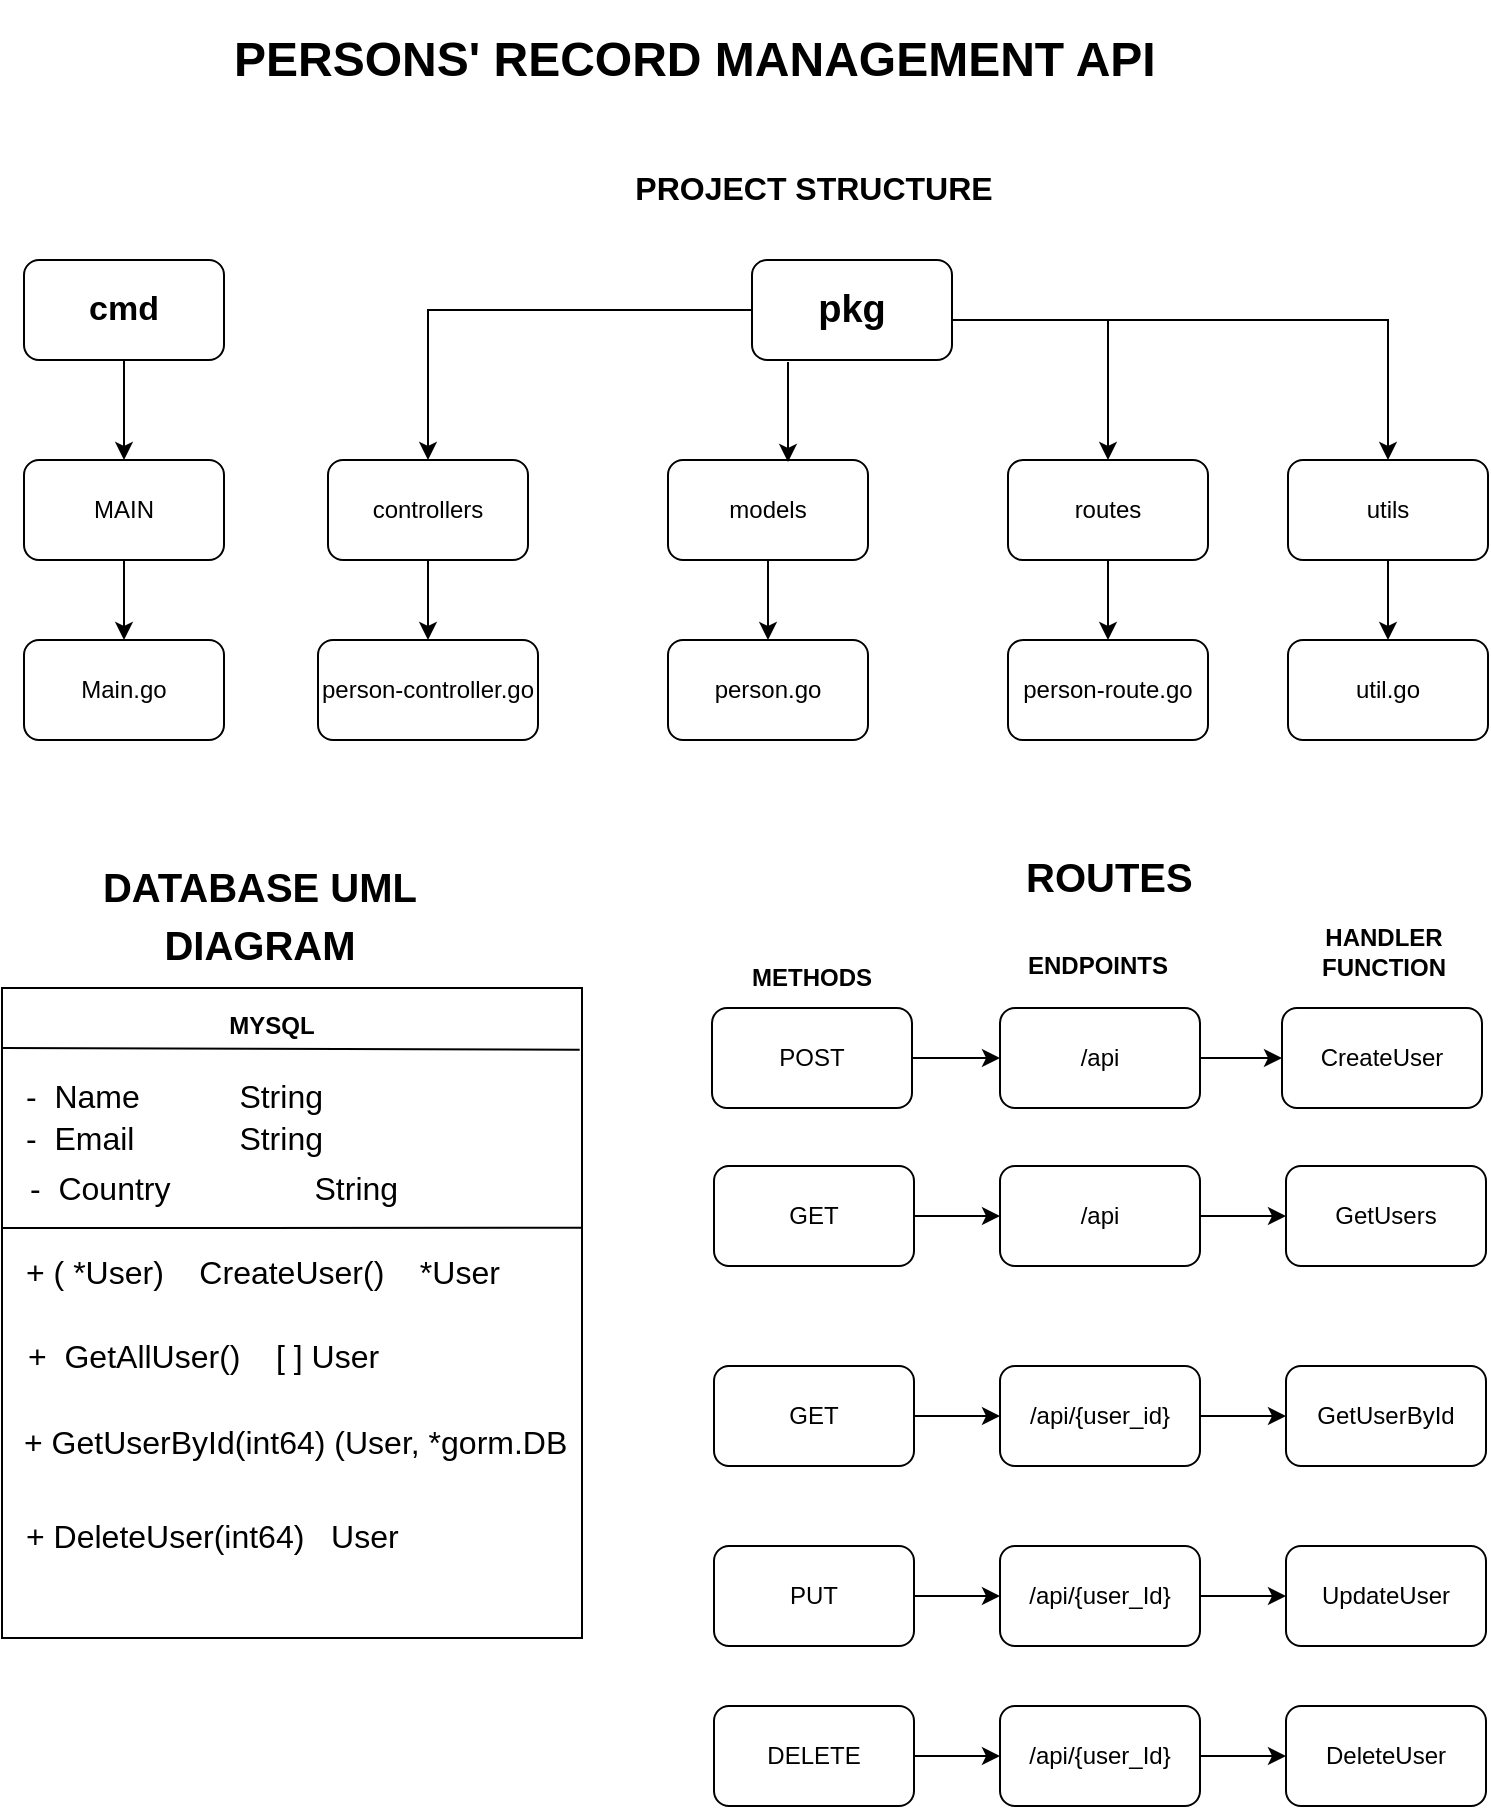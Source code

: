 <mxfile version="21.7.5" type="github">
  <diagram name="Page-1" id="aCiQO6UszsXGfQdciSwg">
    <mxGraphModel dx="818" dy="624" grid="1" gridSize="10" guides="1" tooltips="1" connect="1" arrows="1" fold="1" page="1" pageScale="1" pageWidth="850" pageHeight="1100" math="0" shadow="0">
      <root>
        <mxCell id="0" />
        <mxCell id="1" parent="0" />
        <mxCell id="0l53LQ4JQti2SCicIk5T-1" value="&lt;h1&gt;PERSONS&#39; RECORD MANAGEMENT API&lt;/h1&gt;" style="text;html=1;strokeColor=none;fillColor=none;spacing=5;spacingTop=-20;whiteSpace=wrap;overflow=hidden;rounded=0;" parent="1" vertex="1">
          <mxGeometry x="180" y="10" width="490" height="40" as="geometry" />
        </mxCell>
        <mxCell id="0l53LQ4JQti2SCicIk5T-87" value="" style="group" parent="1" vertex="1" connectable="0">
          <mxGeometry x="69" y="74" width="743" height="829" as="geometry" />
        </mxCell>
        <mxCell id="0l53LQ4JQti2SCicIk5T-2" value="&lt;b style=&quot;font-size: 16px;&quot;&gt;PROJECT STRUCTURE&lt;/b&gt;" style="text;html=1;strokeColor=none;fillColor=none;align=center;verticalAlign=middle;whiteSpace=wrap;rounded=0;fontSize=16;" parent="0l53LQ4JQti2SCicIk5T-87" vertex="1">
          <mxGeometry x="291" width="230" height="40" as="geometry" />
        </mxCell>
        <mxCell id="0l53LQ4JQti2SCicIk5T-33" value="" style="group;fontStyle=4" parent="0l53LQ4JQti2SCicIk5T-87" vertex="1" connectable="0">
          <mxGeometry x="11" y="56" width="732" height="240" as="geometry" />
        </mxCell>
        <mxCell id="0l53LQ4JQti2SCicIk5T-4" value="&lt;font style=&quot;font-size: 17px;&quot;&gt;&lt;b&gt;cmd&lt;/b&gt;&lt;/font&gt;" style="rounded=1;whiteSpace=wrap;html=1;" parent="0l53LQ4JQti2SCicIk5T-33" vertex="1">
          <mxGeometry width="100" height="50" as="geometry" />
        </mxCell>
        <mxCell id="0l53LQ4JQti2SCicIk5T-6" value="MAIN" style="rounded=1;whiteSpace=wrap;html=1;" parent="0l53LQ4JQti2SCicIk5T-33" vertex="1">
          <mxGeometry y="100" width="100" height="50" as="geometry" />
        </mxCell>
        <mxCell id="0l53LQ4JQti2SCicIk5T-30" value="" style="edgeStyle=orthogonalEdgeStyle;rounded=0;orthogonalLoop=1;jettySize=auto;html=1;" parent="0l53LQ4JQti2SCicIk5T-33" source="0l53LQ4JQti2SCicIk5T-4" target="0l53LQ4JQti2SCicIk5T-6" edge="1">
          <mxGeometry relative="1" as="geometry" />
        </mxCell>
        <mxCell id="0l53LQ4JQti2SCicIk5T-7" value="Main.go" style="rounded=1;whiteSpace=wrap;html=1;" parent="0l53LQ4JQti2SCicIk5T-33" vertex="1">
          <mxGeometry y="190" width="100" height="50" as="geometry" />
        </mxCell>
        <mxCell id="0l53LQ4JQti2SCicIk5T-31" value="" style="edgeStyle=orthogonalEdgeStyle;rounded=0;orthogonalLoop=1;jettySize=auto;html=1;" parent="0l53LQ4JQti2SCicIk5T-33" source="0l53LQ4JQti2SCicIk5T-6" target="0l53LQ4JQti2SCicIk5T-7" edge="1">
          <mxGeometry relative="1" as="geometry" />
        </mxCell>
        <mxCell id="0l53LQ4JQti2SCicIk5T-32" value="" style="group" parent="0l53LQ4JQti2SCicIk5T-33" vertex="1" connectable="0">
          <mxGeometry x="147" width="585" height="240" as="geometry" />
        </mxCell>
        <mxCell id="0l53LQ4JQti2SCicIk5T-8" value="&lt;font style=&quot;font-size: 19px;&quot;&gt;&lt;b&gt;pkg&lt;/b&gt;&lt;/font&gt;" style="rounded=1;whiteSpace=wrap;html=1;" parent="0l53LQ4JQti2SCicIk5T-32" vertex="1">
          <mxGeometry x="217" width="100" height="50" as="geometry" />
        </mxCell>
        <mxCell id="0l53LQ4JQti2SCicIk5T-9" value="controllers" style="rounded=1;whiteSpace=wrap;html=1;" parent="0l53LQ4JQti2SCicIk5T-32" vertex="1">
          <mxGeometry x="5" y="100" width="100" height="50" as="geometry" />
        </mxCell>
        <mxCell id="0l53LQ4JQti2SCicIk5T-10" value="models" style="rounded=1;whiteSpace=wrap;html=1;" parent="0l53LQ4JQti2SCicIk5T-32" vertex="1">
          <mxGeometry x="175" y="100" width="100" height="50" as="geometry" />
        </mxCell>
        <mxCell id="0l53LQ4JQti2SCicIk5T-11" value="routes" style="rounded=1;whiteSpace=wrap;html=1;" parent="0l53LQ4JQti2SCicIk5T-32" vertex="1">
          <mxGeometry x="345" y="100" width="100" height="50" as="geometry" />
        </mxCell>
        <mxCell id="0l53LQ4JQti2SCicIk5T-12" value="utils" style="rounded=1;whiteSpace=wrap;html=1;" parent="0l53LQ4JQti2SCicIk5T-32" vertex="1">
          <mxGeometry x="485" y="100" width="100" height="50" as="geometry" />
        </mxCell>
        <mxCell id="0l53LQ4JQti2SCicIk5T-13" value="person-controller.go" style="rounded=1;whiteSpace=wrap;html=1;" parent="0l53LQ4JQti2SCicIk5T-32" vertex="1">
          <mxGeometry y="190" width="110" height="50" as="geometry" />
        </mxCell>
        <mxCell id="0l53LQ4JQti2SCicIk5T-21" value="" style="edgeStyle=orthogonalEdgeStyle;rounded=0;orthogonalLoop=1;jettySize=auto;html=1;" parent="0l53LQ4JQti2SCicIk5T-32" source="0l53LQ4JQti2SCicIk5T-9" target="0l53LQ4JQti2SCicIk5T-13" edge="1">
          <mxGeometry relative="1" as="geometry" />
        </mxCell>
        <mxCell id="0l53LQ4JQti2SCicIk5T-14" value="person.go" style="rounded=1;whiteSpace=wrap;html=1;" parent="0l53LQ4JQti2SCicIk5T-32" vertex="1">
          <mxGeometry x="175" y="190" width="100" height="50" as="geometry" />
        </mxCell>
        <mxCell id="0l53LQ4JQti2SCicIk5T-22" value="" style="edgeStyle=orthogonalEdgeStyle;rounded=0;orthogonalLoop=1;jettySize=auto;html=1;" parent="0l53LQ4JQti2SCicIk5T-32" source="0l53LQ4JQti2SCicIk5T-10" target="0l53LQ4JQti2SCicIk5T-14" edge="1">
          <mxGeometry relative="1" as="geometry" />
        </mxCell>
        <mxCell id="0l53LQ4JQti2SCicIk5T-15" value="person-route.go" style="rounded=1;whiteSpace=wrap;html=1;" parent="0l53LQ4JQti2SCicIk5T-32" vertex="1">
          <mxGeometry x="345" y="190" width="100" height="50" as="geometry" />
        </mxCell>
        <mxCell id="0l53LQ4JQti2SCicIk5T-23" value="" style="edgeStyle=orthogonalEdgeStyle;rounded=0;orthogonalLoop=1;jettySize=auto;html=1;" parent="0l53LQ4JQti2SCicIk5T-32" source="0l53LQ4JQti2SCicIk5T-11" target="0l53LQ4JQti2SCicIk5T-15" edge="1">
          <mxGeometry relative="1" as="geometry" />
        </mxCell>
        <mxCell id="0l53LQ4JQti2SCicIk5T-16" value="util.go" style="rounded=1;whiteSpace=wrap;html=1;" parent="0l53LQ4JQti2SCicIk5T-32" vertex="1">
          <mxGeometry x="485" y="190" width="100" height="50" as="geometry" />
        </mxCell>
        <mxCell id="0l53LQ4JQti2SCicIk5T-24" value="" style="edgeStyle=orthogonalEdgeStyle;rounded=0;orthogonalLoop=1;jettySize=auto;html=1;" parent="0l53LQ4JQti2SCicIk5T-32" source="0l53LQ4JQti2SCicIk5T-12" target="0l53LQ4JQti2SCicIk5T-16" edge="1">
          <mxGeometry relative="1" as="geometry" />
        </mxCell>
        <mxCell id="0l53LQ4JQti2SCicIk5T-26" value="" style="endArrow=classic;html=1;rounded=0;entryX=0.5;entryY=0;entryDx=0;entryDy=0;exitX=0;exitY=0.5;exitDx=0;exitDy=0;" parent="0l53LQ4JQti2SCicIk5T-32" source="0l53LQ4JQti2SCicIk5T-8" target="0l53LQ4JQti2SCicIk5T-9" edge="1">
          <mxGeometry width="50" height="50" relative="1" as="geometry">
            <mxPoint x="105" y="70" as="sourcePoint" />
            <mxPoint x="155" y="20" as="targetPoint" />
            <Array as="points">
              <mxPoint x="55" y="25" />
            </Array>
          </mxGeometry>
        </mxCell>
        <mxCell id="0l53LQ4JQti2SCicIk5T-27" value="" style="endArrow=classic;html=1;rounded=0;" parent="0l53LQ4JQti2SCicIk5T-32" edge="1">
          <mxGeometry width="50" height="50" relative="1" as="geometry">
            <mxPoint x="235" y="51" as="sourcePoint" />
            <mxPoint x="235" y="101" as="targetPoint" />
          </mxGeometry>
        </mxCell>
        <mxCell id="0l53LQ4JQti2SCicIk5T-28" value="" style="endArrow=classic;html=1;rounded=0;entryX=0.5;entryY=0;entryDx=0;entryDy=0;" parent="0l53LQ4JQti2SCicIk5T-32" target="0l53LQ4JQti2SCicIk5T-11" edge="1">
          <mxGeometry width="50" height="50" relative="1" as="geometry">
            <mxPoint x="317" y="30" as="sourcePoint" />
            <mxPoint x="367" y="-20" as="targetPoint" />
            <Array as="points">
              <mxPoint x="395" y="30" />
            </Array>
          </mxGeometry>
        </mxCell>
        <mxCell id="0l53LQ4JQti2SCicIk5T-29" value="" style="endArrow=classic;html=1;rounded=0;entryX=0.5;entryY=0;entryDx=0;entryDy=0;" parent="0l53LQ4JQti2SCicIk5T-32" target="0l53LQ4JQti2SCicIk5T-12" edge="1">
          <mxGeometry width="50" height="50" relative="1" as="geometry">
            <mxPoint x="395" y="30" as="sourcePoint" />
            <mxPoint x="445" y="-20" as="targetPoint" />
            <Array as="points">
              <mxPoint x="535" y="30" />
            </Array>
          </mxGeometry>
        </mxCell>
        <mxCell id="0l53LQ4JQti2SCicIk5T-34" value="&lt;h1 style=&quot;font-size: 20px;&quot;&gt;ROUTES&lt;/h1&gt;" style="text;html=1;strokeColor=none;fillColor=none;spacing=5;spacingTop=-20;whiteSpace=wrap;overflow=hidden;rounded=0;" parent="0l53LQ4JQti2SCicIk5T-87" vertex="1">
          <mxGeometry x="507" y="350" width="100" height="40" as="geometry" />
        </mxCell>
        <mxCell id="0l53LQ4JQti2SCicIk5T-35" value="POST" style="rounded=1;whiteSpace=wrap;html=1;" parent="0l53LQ4JQti2SCicIk5T-87" vertex="1">
          <mxGeometry x="355" y="430" width="100" height="50" as="geometry" />
        </mxCell>
        <mxCell id="0l53LQ4JQti2SCicIk5T-36" value="&lt;b&gt;METHODS&lt;/b&gt;" style="text;html=1;strokeColor=none;fillColor=none;align=center;verticalAlign=middle;whiteSpace=wrap;rounded=0;" parent="0l53LQ4JQti2SCicIk5T-87" vertex="1">
          <mxGeometry x="375" y="400" width="60" height="30" as="geometry" />
        </mxCell>
        <mxCell id="0l53LQ4JQti2SCicIk5T-37" value="/api" style="rounded=1;whiteSpace=wrap;html=1;" parent="0l53LQ4JQti2SCicIk5T-87" vertex="1">
          <mxGeometry x="499" y="430" width="100" height="50" as="geometry" />
        </mxCell>
        <mxCell id="0l53LQ4JQti2SCicIk5T-66" value="" style="edgeStyle=orthogonalEdgeStyle;rounded=0;orthogonalLoop=1;jettySize=auto;html=1;" parent="0l53LQ4JQti2SCicIk5T-87" source="0l53LQ4JQti2SCicIk5T-35" target="0l53LQ4JQti2SCicIk5T-37" edge="1">
          <mxGeometry relative="1" as="geometry" />
        </mxCell>
        <mxCell id="0l53LQ4JQti2SCicIk5T-38" value="CreateUser" style="rounded=1;whiteSpace=wrap;html=1;" parent="0l53LQ4JQti2SCicIk5T-87" vertex="1">
          <mxGeometry x="640" y="430" width="100" height="50" as="geometry" />
        </mxCell>
        <mxCell id="0l53LQ4JQti2SCicIk5T-67" value="" style="edgeStyle=orthogonalEdgeStyle;rounded=0;orthogonalLoop=1;jettySize=auto;html=1;" parent="0l53LQ4JQti2SCicIk5T-87" source="0l53LQ4JQti2SCicIk5T-37" target="0l53LQ4JQti2SCicIk5T-38" edge="1">
          <mxGeometry relative="1" as="geometry" />
        </mxCell>
        <mxCell id="0l53LQ4JQti2SCicIk5T-39" value="GET" style="rounded=1;whiteSpace=wrap;html=1;" parent="0l53LQ4JQti2SCicIk5T-87" vertex="1">
          <mxGeometry x="356" y="509" width="100" height="50" as="geometry" />
        </mxCell>
        <mxCell id="0l53LQ4JQti2SCicIk5T-40" value="/api" style="rounded=1;whiteSpace=wrap;html=1;" parent="0l53LQ4JQti2SCicIk5T-87" vertex="1">
          <mxGeometry x="499" y="509" width="100" height="50" as="geometry" />
        </mxCell>
        <mxCell id="0l53LQ4JQti2SCicIk5T-58" value="" style="edgeStyle=orthogonalEdgeStyle;rounded=0;orthogonalLoop=1;jettySize=auto;html=1;" parent="0l53LQ4JQti2SCicIk5T-87" source="0l53LQ4JQti2SCicIk5T-39" target="0l53LQ4JQti2SCicIk5T-40" edge="1">
          <mxGeometry relative="1" as="geometry" />
        </mxCell>
        <mxCell id="0l53LQ4JQti2SCicIk5T-41" value="GetUsers" style="rounded=1;whiteSpace=wrap;html=1;" parent="0l53LQ4JQti2SCicIk5T-87" vertex="1">
          <mxGeometry x="642" y="509" width="100" height="50" as="geometry" />
        </mxCell>
        <mxCell id="0l53LQ4JQti2SCicIk5T-57" value="" style="edgeStyle=orthogonalEdgeStyle;rounded=0;orthogonalLoop=1;jettySize=auto;html=1;" parent="0l53LQ4JQti2SCicIk5T-87" source="0l53LQ4JQti2SCicIk5T-40" target="0l53LQ4JQti2SCicIk5T-41" edge="1">
          <mxGeometry relative="1" as="geometry" />
        </mxCell>
        <mxCell id="0l53LQ4JQti2SCicIk5T-42" value="GET" style="rounded=1;whiteSpace=wrap;html=1;" parent="0l53LQ4JQti2SCicIk5T-87" vertex="1">
          <mxGeometry x="356" y="609" width="100" height="50" as="geometry" />
        </mxCell>
        <mxCell id="0l53LQ4JQti2SCicIk5T-43" value="/api/{user_id}" style="rounded=1;whiteSpace=wrap;html=1;" parent="0l53LQ4JQti2SCicIk5T-87" vertex="1">
          <mxGeometry x="499" y="609" width="100" height="50" as="geometry" />
        </mxCell>
        <mxCell id="0l53LQ4JQti2SCicIk5T-59" value="" style="edgeStyle=orthogonalEdgeStyle;rounded=0;orthogonalLoop=1;jettySize=auto;html=1;" parent="0l53LQ4JQti2SCicIk5T-87" source="0l53LQ4JQti2SCicIk5T-42" target="0l53LQ4JQti2SCicIk5T-43" edge="1">
          <mxGeometry relative="1" as="geometry" />
        </mxCell>
        <mxCell id="0l53LQ4JQti2SCicIk5T-44" value="GetUserById" style="rounded=1;whiteSpace=wrap;html=1;" parent="0l53LQ4JQti2SCicIk5T-87" vertex="1">
          <mxGeometry x="642" y="609" width="100" height="50" as="geometry" />
        </mxCell>
        <mxCell id="0l53LQ4JQti2SCicIk5T-60" value="" style="edgeStyle=orthogonalEdgeStyle;rounded=0;orthogonalLoop=1;jettySize=auto;html=1;" parent="0l53LQ4JQti2SCicIk5T-87" source="0l53LQ4JQti2SCicIk5T-43" target="0l53LQ4JQti2SCicIk5T-44" edge="1">
          <mxGeometry relative="1" as="geometry" />
        </mxCell>
        <mxCell id="0l53LQ4JQti2SCicIk5T-45" value="PUT" style="rounded=1;whiteSpace=wrap;html=1;" parent="0l53LQ4JQti2SCicIk5T-87" vertex="1">
          <mxGeometry x="356" y="699" width="100" height="50" as="geometry" />
        </mxCell>
        <mxCell id="0l53LQ4JQti2SCicIk5T-46" value="DELETE" style="rounded=1;whiteSpace=wrap;html=1;" parent="0l53LQ4JQti2SCicIk5T-87" vertex="1">
          <mxGeometry x="356" y="779" width="100" height="50" as="geometry" />
        </mxCell>
        <mxCell id="0l53LQ4JQti2SCicIk5T-47" value="/api/{user_Id}" style="rounded=1;whiteSpace=wrap;html=1;" parent="0l53LQ4JQti2SCicIk5T-87" vertex="1">
          <mxGeometry x="499" y="699" width="100" height="50" as="geometry" />
        </mxCell>
        <mxCell id="0l53LQ4JQti2SCicIk5T-61" value="" style="edgeStyle=orthogonalEdgeStyle;rounded=0;orthogonalLoop=1;jettySize=auto;html=1;" parent="0l53LQ4JQti2SCicIk5T-87" source="0l53LQ4JQti2SCicIk5T-45" target="0l53LQ4JQti2SCicIk5T-47" edge="1">
          <mxGeometry relative="1" as="geometry" />
        </mxCell>
        <mxCell id="0l53LQ4JQti2SCicIk5T-48" value="/api/{user_Id}" style="rounded=1;whiteSpace=wrap;html=1;" parent="0l53LQ4JQti2SCicIk5T-87" vertex="1">
          <mxGeometry x="499" y="779" width="100" height="50" as="geometry" />
        </mxCell>
        <mxCell id="0l53LQ4JQti2SCicIk5T-63" value="" style="edgeStyle=orthogonalEdgeStyle;rounded=0;orthogonalLoop=1;jettySize=auto;html=1;" parent="0l53LQ4JQti2SCicIk5T-87" source="0l53LQ4JQti2SCicIk5T-46" target="0l53LQ4JQti2SCicIk5T-48" edge="1">
          <mxGeometry relative="1" as="geometry" />
        </mxCell>
        <mxCell id="0l53LQ4JQti2SCicIk5T-49" value="DeleteUser" style="rounded=1;whiteSpace=wrap;html=1;" parent="0l53LQ4JQti2SCicIk5T-87" vertex="1">
          <mxGeometry x="642" y="779" width="100" height="50" as="geometry" />
        </mxCell>
        <mxCell id="0l53LQ4JQti2SCicIk5T-64" value="" style="edgeStyle=orthogonalEdgeStyle;rounded=0;orthogonalLoop=1;jettySize=auto;html=1;" parent="0l53LQ4JQti2SCicIk5T-87" source="0l53LQ4JQti2SCicIk5T-48" target="0l53LQ4JQti2SCicIk5T-49" edge="1">
          <mxGeometry relative="1" as="geometry" />
        </mxCell>
        <mxCell id="0l53LQ4JQti2SCicIk5T-50" value="UpdateUser" style="rounded=1;whiteSpace=wrap;html=1;" parent="0l53LQ4JQti2SCicIk5T-87" vertex="1">
          <mxGeometry x="642" y="699" width="100" height="50" as="geometry" />
        </mxCell>
        <mxCell id="0l53LQ4JQti2SCicIk5T-62" value="" style="edgeStyle=orthogonalEdgeStyle;rounded=0;orthogonalLoop=1;jettySize=auto;html=1;" parent="0l53LQ4JQti2SCicIk5T-87" source="0l53LQ4JQti2SCicIk5T-47" target="0l53LQ4JQti2SCicIk5T-50" edge="1">
          <mxGeometry relative="1" as="geometry" />
        </mxCell>
        <mxCell id="0l53LQ4JQti2SCicIk5T-51" value="&lt;b&gt;ENDPOINTS&lt;/b&gt;" style="text;html=1;strokeColor=none;fillColor=none;align=center;verticalAlign=middle;whiteSpace=wrap;rounded=0;" parent="0l53LQ4JQti2SCicIk5T-87" vertex="1">
          <mxGeometry x="518" y="394" width="60" height="30" as="geometry" />
        </mxCell>
        <mxCell id="0l53LQ4JQti2SCicIk5T-52" value="&lt;b&gt;HANDLER FUNCTION&lt;/b&gt;" style="text;html=1;strokeColor=none;fillColor=none;align=center;verticalAlign=middle;whiteSpace=wrap;rounded=0;" parent="0l53LQ4JQti2SCicIk5T-87" vertex="1">
          <mxGeometry x="661" y="387" width="60" height="30" as="geometry" />
        </mxCell>
        <mxCell id="0l53LQ4JQti2SCicIk5T-86" value="" style="group" parent="0l53LQ4JQti2SCicIk5T-87" vertex="1" connectable="0">
          <mxGeometry y="349" width="290" height="396" as="geometry" />
        </mxCell>
        <mxCell id="0l53LQ4JQti2SCicIk5T-68" value="&lt;h1&gt;&lt;font style=&quot;font-size: 20px;&quot;&gt;DATABASE UML DIAGRAM&lt;/font&gt;&lt;/h1&gt;" style="text;html=1;strokeColor=none;fillColor=none;spacing=5;spacingTop=-20;whiteSpace=wrap;overflow=hidden;rounded=0;align=center;" parent="0l53LQ4JQti2SCicIk5T-86" vertex="1">
          <mxGeometry x="39" width="180" height="71" as="geometry" />
        </mxCell>
        <mxCell id="0l53LQ4JQti2SCicIk5T-70" value="" style="rounded=0;whiteSpace=wrap;html=1;" parent="0l53LQ4JQti2SCicIk5T-86" vertex="1">
          <mxGeometry y="71" width="290" height="325" as="geometry" />
        </mxCell>
        <mxCell id="0l53LQ4JQti2SCicIk5T-71" value="&lt;b&gt;MYSQL&lt;/b&gt;" style="text;html=1;strokeColor=none;fillColor=none;align=center;verticalAlign=middle;whiteSpace=wrap;rounded=0;" parent="0l53LQ4JQti2SCicIk5T-86" vertex="1">
          <mxGeometry x="80" y="70" width="110" height="40" as="geometry" />
        </mxCell>
        <mxCell id="0l53LQ4JQti2SCicIk5T-73" value="" style="endArrow=none;html=1;rounded=0;entryX=0.996;entryY=0.095;entryDx=0;entryDy=0;entryPerimeter=0;" parent="0l53LQ4JQti2SCicIk5T-86" target="0l53LQ4JQti2SCicIk5T-70" edge="1">
          <mxGeometry width="50" height="50" relative="1" as="geometry">
            <mxPoint y="101" as="sourcePoint" />
            <mxPoint x="50" y="51" as="targetPoint" />
          </mxGeometry>
        </mxCell>
        <mxCell id="0l53LQ4JQti2SCicIk5T-75" value="" style="endArrow=none;html=1;rounded=0;entryX=1;entryY=0.369;entryDx=0;entryDy=0;entryPerimeter=0;" parent="0l53LQ4JQti2SCicIk5T-86" target="0l53LQ4JQti2SCicIk5T-70" edge="1">
          <mxGeometry width="50" height="50" relative="1" as="geometry">
            <mxPoint y="191" as="sourcePoint" />
            <mxPoint x="50" y="141" as="targetPoint" />
          </mxGeometry>
        </mxCell>
        <mxCell id="0l53LQ4JQti2SCicIk5T-78" value="&lt;font style=&quot;font-size: 16px;&quot;&gt;-&amp;nbsp; Name&lt;span style=&quot;white-space: pre;&quot;&gt;&#x9;&lt;span style=&quot;white-space: pre;&quot;&gt;&#x9;&lt;/span&gt;S&lt;/span&gt;tring&lt;/font&gt;" style="text;html=1;strokeColor=none;fillColor=none;align=left;verticalAlign=middle;whiteSpace=wrap;rounded=0;" parent="0l53LQ4JQti2SCicIk5T-86" vertex="1">
          <mxGeometry x="10" y="110" width="260" height="30" as="geometry" />
        </mxCell>
        <mxCell id="0l53LQ4JQti2SCicIk5T-79" value="&lt;font style=&quot;font-size: 16px;&quot;&gt;-&amp;nbsp; Email&lt;span style=&quot;white-space: pre;&quot;&gt;&#x9;&lt;span style=&quot;white-space: pre;&quot;&gt;&#x9;&lt;/span&gt;S&lt;/span&gt;tring&lt;/font&gt;" style="text;html=1;strokeColor=none;fillColor=none;align=left;verticalAlign=middle;whiteSpace=wrap;rounded=0;" parent="0l53LQ4JQti2SCicIk5T-86" vertex="1">
          <mxGeometry x="10" y="131" width="260" height="30" as="geometry" />
        </mxCell>
        <mxCell id="0l53LQ4JQti2SCicIk5T-80" value="&lt;font style=&quot;font-size: 16px;&quot;&gt;-&amp;nbsp; Country&lt;span style=&quot;white-space: pre;&quot;&gt;&#x9;&lt;span style=&quot;white-space: pre;&quot;&gt;&#x9;&lt;/span&gt;S&lt;/span&gt;tring&lt;/font&gt;" style="text;html=1;strokeColor=none;fillColor=none;align=left;verticalAlign=middle;whiteSpace=wrap;rounded=0;" parent="0l53LQ4JQti2SCicIk5T-86" vertex="1">
          <mxGeometry x="12" y="156" width="260" height="30" as="geometry" />
        </mxCell>
        <mxCell id="0l53LQ4JQti2SCicIk5T-81" value="&lt;font style=&quot;font-size: 16px;&quot;&gt;+ ( *User)&amp;nbsp; &amp;nbsp; CreateUser()&amp;nbsp; &amp;nbsp;&amp;nbsp;*User&lt;/font&gt;" style="text;html=1;strokeColor=none;fillColor=none;align=left;verticalAlign=middle;whiteSpace=wrap;rounded=0;" parent="0l53LQ4JQti2SCicIk5T-86" vertex="1">
          <mxGeometry x="10" y="198" width="260" height="30" as="geometry" />
        </mxCell>
        <mxCell id="0l53LQ4JQti2SCicIk5T-82" value="&lt;font style=&quot;font-size: 16px;&quot;&gt;+&amp;nbsp;&amp;nbsp;GetAllUser()&amp;nbsp; &amp;nbsp; [ ] User&lt;/font&gt;" style="text;html=1;strokeColor=none;fillColor=none;align=left;verticalAlign=middle;whiteSpace=wrap;rounded=0;" parent="0l53LQ4JQti2SCicIk5T-86" vertex="1">
          <mxGeometry x="11" y="240" width="260" height="30" as="geometry" />
        </mxCell>
        <mxCell id="0l53LQ4JQti2SCicIk5T-83" value="&lt;font style=&quot;font-size: 16px;&quot;&gt;+ GetUserById(int64) (User, *gorm.DB&lt;/font&gt;" style="text;html=1;strokeColor=none;fillColor=none;align=left;verticalAlign=middle;whiteSpace=wrap;rounded=0;" parent="0l53LQ4JQti2SCicIk5T-86" vertex="1">
          <mxGeometry x="9" y="283" width="279" height="30" as="geometry" />
        </mxCell>
        <mxCell id="0l53LQ4JQti2SCicIk5T-85" value="&lt;font style=&quot;font-size: 16px;&quot;&gt;+ DeleteUser(int64)&amp;nbsp; &amp;nbsp;User&lt;/font&gt;" style="text;html=1;strokeColor=none;fillColor=none;align=left;verticalAlign=middle;whiteSpace=wrap;rounded=0;" parent="0l53LQ4JQti2SCicIk5T-86" vertex="1">
          <mxGeometry x="10" y="329" width="279" height="31" as="geometry" />
        </mxCell>
      </root>
    </mxGraphModel>
  </diagram>
</mxfile>
